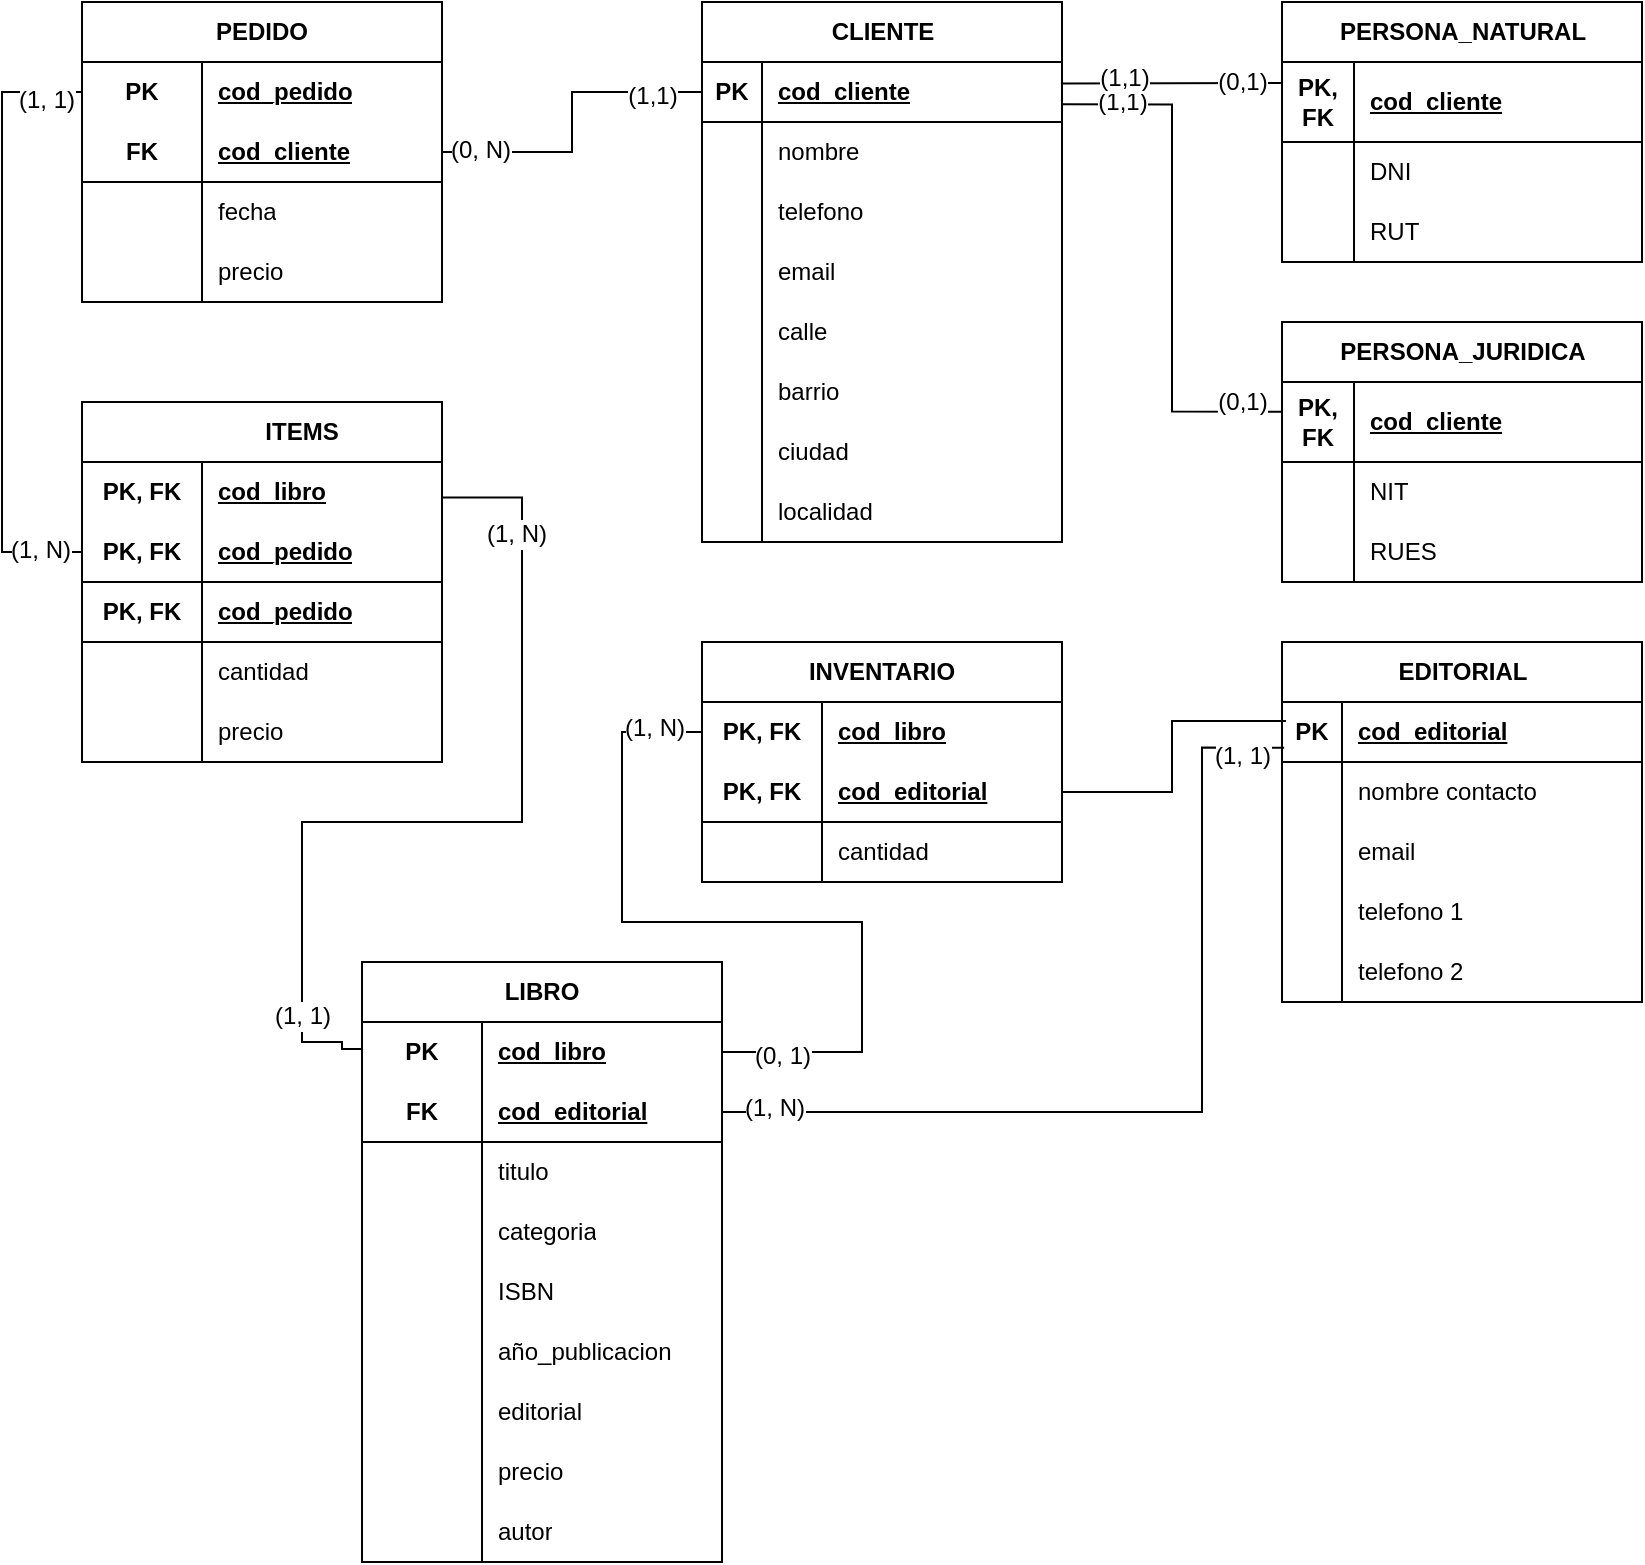 <mxfile version="27.0.4">
  <diagram id="C5RBs43oDa-KdzZeNtuy" name="Page-1">
    <mxGraphModel dx="2452" dy="942" grid="1" gridSize="10" guides="1" tooltips="1" connect="1" arrows="1" fold="1" page="1" pageScale="1" pageWidth="827" pageHeight="1169" math="0" shadow="0">
      <root>
        <mxCell id="WIyWlLk6GJQsqaUBKTNV-0" />
        <mxCell id="WIyWlLk6GJQsqaUBKTNV-1" parent="WIyWlLk6GJQsqaUBKTNV-0" />
        <mxCell id="VrxLuXkmCkab-7yeYowL-5" value="CLIENTE" style="shape=table;startSize=30;container=1;collapsible=1;childLayout=tableLayout;fixedRows=1;rowLines=0;fontStyle=1;align=center;resizeLast=1;html=1;" parent="WIyWlLk6GJQsqaUBKTNV-1" vertex="1">
          <mxGeometry x="170" y="80" width="180" height="270" as="geometry" />
        </mxCell>
        <mxCell id="VrxLuXkmCkab-7yeYowL-6" value="" style="shape=tableRow;horizontal=0;startSize=0;swimlaneHead=0;swimlaneBody=0;fillColor=none;collapsible=0;dropTarget=0;points=[[0,0.5],[1,0.5]];portConstraint=eastwest;top=0;left=0;right=0;bottom=1;" parent="VrxLuXkmCkab-7yeYowL-5" vertex="1">
          <mxGeometry y="30" width="180" height="30" as="geometry" />
        </mxCell>
        <mxCell id="VrxLuXkmCkab-7yeYowL-7" value="PK" style="shape=partialRectangle;connectable=0;fillColor=none;top=0;left=0;bottom=0;right=0;fontStyle=1;overflow=hidden;whiteSpace=wrap;html=1;" parent="VrxLuXkmCkab-7yeYowL-6" vertex="1">
          <mxGeometry width="30" height="30" as="geometry">
            <mxRectangle width="30" height="30" as="alternateBounds" />
          </mxGeometry>
        </mxCell>
        <mxCell id="VrxLuXkmCkab-7yeYowL-8" value="cod_cliente" style="shape=partialRectangle;connectable=0;fillColor=none;top=0;left=0;bottom=0;right=0;align=left;spacingLeft=6;fontStyle=5;overflow=hidden;whiteSpace=wrap;html=1;" parent="VrxLuXkmCkab-7yeYowL-6" vertex="1">
          <mxGeometry x="30" width="150" height="30" as="geometry">
            <mxRectangle width="150" height="30" as="alternateBounds" />
          </mxGeometry>
        </mxCell>
        <mxCell id="VrxLuXkmCkab-7yeYowL-9" value="" style="shape=tableRow;horizontal=0;startSize=0;swimlaneHead=0;swimlaneBody=0;fillColor=none;collapsible=0;dropTarget=0;points=[[0,0.5],[1,0.5]];portConstraint=eastwest;top=0;left=0;right=0;bottom=0;" parent="VrxLuXkmCkab-7yeYowL-5" vertex="1">
          <mxGeometry y="60" width="180" height="30" as="geometry" />
        </mxCell>
        <mxCell id="VrxLuXkmCkab-7yeYowL-10" value="" style="shape=partialRectangle;connectable=0;fillColor=none;top=0;left=0;bottom=0;right=0;editable=1;overflow=hidden;whiteSpace=wrap;html=1;" parent="VrxLuXkmCkab-7yeYowL-9" vertex="1">
          <mxGeometry width="30" height="30" as="geometry">
            <mxRectangle width="30" height="30" as="alternateBounds" />
          </mxGeometry>
        </mxCell>
        <mxCell id="VrxLuXkmCkab-7yeYowL-11" value="&lt;span style=&quot;text-wrap-mode: nowrap;&quot;&gt;nombre&lt;/span&gt;" style="shape=partialRectangle;connectable=0;fillColor=none;top=0;left=0;bottom=0;right=0;align=left;spacingLeft=6;overflow=hidden;whiteSpace=wrap;html=1;" parent="VrxLuXkmCkab-7yeYowL-9" vertex="1">
          <mxGeometry x="30" width="150" height="30" as="geometry">
            <mxRectangle width="150" height="30" as="alternateBounds" />
          </mxGeometry>
        </mxCell>
        <mxCell id="VrxLuXkmCkab-7yeYowL-12" value="" style="shape=tableRow;horizontal=0;startSize=0;swimlaneHead=0;swimlaneBody=0;fillColor=none;collapsible=0;dropTarget=0;points=[[0,0.5],[1,0.5]];portConstraint=eastwest;top=0;left=0;right=0;bottom=0;" parent="VrxLuXkmCkab-7yeYowL-5" vertex="1">
          <mxGeometry y="90" width="180" height="30" as="geometry" />
        </mxCell>
        <mxCell id="VrxLuXkmCkab-7yeYowL-13" value="" style="shape=partialRectangle;connectable=0;fillColor=none;top=0;left=0;bottom=0;right=0;editable=1;overflow=hidden;whiteSpace=wrap;html=1;" parent="VrxLuXkmCkab-7yeYowL-12" vertex="1">
          <mxGeometry width="30" height="30" as="geometry">
            <mxRectangle width="30" height="30" as="alternateBounds" />
          </mxGeometry>
        </mxCell>
        <mxCell id="VrxLuXkmCkab-7yeYowL-14" value="&lt;span style=&quot;text-wrap-mode: nowrap;&quot;&gt;telefono&lt;/span&gt;" style="shape=partialRectangle;connectable=0;fillColor=none;top=0;left=0;bottom=0;right=0;align=left;spacingLeft=6;overflow=hidden;whiteSpace=wrap;html=1;" parent="VrxLuXkmCkab-7yeYowL-12" vertex="1">
          <mxGeometry x="30" width="150" height="30" as="geometry">
            <mxRectangle width="150" height="30" as="alternateBounds" />
          </mxGeometry>
        </mxCell>
        <mxCell id="VrxLuXkmCkab-7yeYowL-37" style="shape=tableRow;horizontal=0;startSize=0;swimlaneHead=0;swimlaneBody=0;fillColor=none;collapsible=0;dropTarget=0;points=[[0,0.5],[1,0.5]];portConstraint=eastwest;top=0;left=0;right=0;bottom=0;" parent="VrxLuXkmCkab-7yeYowL-5" vertex="1">
          <mxGeometry y="120" width="180" height="30" as="geometry" />
        </mxCell>
        <mxCell id="VrxLuXkmCkab-7yeYowL-38" style="shape=partialRectangle;connectable=0;fillColor=none;top=0;left=0;bottom=0;right=0;editable=1;overflow=hidden;whiteSpace=wrap;html=1;" parent="VrxLuXkmCkab-7yeYowL-37" vertex="1">
          <mxGeometry width="30" height="30" as="geometry">
            <mxRectangle width="30" height="30" as="alternateBounds" />
          </mxGeometry>
        </mxCell>
        <mxCell id="VrxLuXkmCkab-7yeYowL-39" value="&lt;span style=&quot;text-wrap-mode: nowrap;&quot;&gt;email&lt;/span&gt;" style="shape=partialRectangle;connectable=0;fillColor=none;top=0;left=0;bottom=0;right=0;align=left;spacingLeft=6;overflow=hidden;whiteSpace=wrap;html=1;" parent="VrxLuXkmCkab-7yeYowL-37" vertex="1">
          <mxGeometry x="30" width="150" height="30" as="geometry">
            <mxRectangle width="150" height="30" as="alternateBounds" />
          </mxGeometry>
        </mxCell>
        <mxCell id="VrxLuXkmCkab-7yeYowL-34" style="shape=tableRow;horizontal=0;startSize=0;swimlaneHead=0;swimlaneBody=0;fillColor=none;collapsible=0;dropTarget=0;points=[[0,0.5],[1,0.5]];portConstraint=eastwest;top=0;left=0;right=0;bottom=0;" parent="VrxLuXkmCkab-7yeYowL-5" vertex="1">
          <mxGeometry y="150" width="180" height="30" as="geometry" />
        </mxCell>
        <mxCell id="VrxLuXkmCkab-7yeYowL-35" style="shape=partialRectangle;connectable=0;fillColor=none;top=0;left=0;bottom=0;right=0;editable=1;overflow=hidden;whiteSpace=wrap;html=1;" parent="VrxLuXkmCkab-7yeYowL-34" vertex="1">
          <mxGeometry width="30" height="30" as="geometry">
            <mxRectangle width="30" height="30" as="alternateBounds" />
          </mxGeometry>
        </mxCell>
        <mxCell id="VrxLuXkmCkab-7yeYowL-36" value="&lt;span style=&quot;text-wrap-mode: nowrap;&quot;&gt;calle&lt;/span&gt;" style="shape=partialRectangle;connectable=0;fillColor=none;top=0;left=0;bottom=0;right=0;align=left;spacingLeft=6;overflow=hidden;whiteSpace=wrap;html=1;" parent="VrxLuXkmCkab-7yeYowL-34" vertex="1">
          <mxGeometry x="30" width="150" height="30" as="geometry">
            <mxRectangle width="150" height="30" as="alternateBounds" />
          </mxGeometry>
        </mxCell>
        <mxCell id="VrxLuXkmCkab-7yeYowL-31" style="shape=tableRow;horizontal=0;startSize=0;swimlaneHead=0;swimlaneBody=0;fillColor=none;collapsible=0;dropTarget=0;points=[[0,0.5],[1,0.5]];portConstraint=eastwest;top=0;left=0;right=0;bottom=0;" parent="VrxLuXkmCkab-7yeYowL-5" vertex="1">
          <mxGeometry y="180" width="180" height="30" as="geometry" />
        </mxCell>
        <mxCell id="VrxLuXkmCkab-7yeYowL-32" style="shape=partialRectangle;connectable=0;fillColor=none;top=0;left=0;bottom=0;right=0;editable=1;overflow=hidden;whiteSpace=wrap;html=1;" parent="VrxLuXkmCkab-7yeYowL-31" vertex="1">
          <mxGeometry width="30" height="30" as="geometry">
            <mxRectangle width="30" height="30" as="alternateBounds" />
          </mxGeometry>
        </mxCell>
        <mxCell id="VrxLuXkmCkab-7yeYowL-33" value="&lt;span style=&quot;text-wrap-mode: nowrap;&quot;&gt;barrio&lt;/span&gt;" style="shape=partialRectangle;connectable=0;fillColor=none;top=0;left=0;bottom=0;right=0;align=left;spacingLeft=6;overflow=hidden;whiteSpace=wrap;html=1;" parent="VrxLuXkmCkab-7yeYowL-31" vertex="1">
          <mxGeometry x="30" width="150" height="30" as="geometry">
            <mxRectangle width="150" height="30" as="alternateBounds" />
          </mxGeometry>
        </mxCell>
        <mxCell id="VrxLuXkmCkab-7yeYowL-28" style="shape=tableRow;horizontal=0;startSize=0;swimlaneHead=0;swimlaneBody=0;fillColor=none;collapsible=0;dropTarget=0;points=[[0,0.5],[1,0.5]];portConstraint=eastwest;top=0;left=0;right=0;bottom=0;" parent="VrxLuXkmCkab-7yeYowL-5" vertex="1">
          <mxGeometry y="210" width="180" height="30" as="geometry" />
        </mxCell>
        <mxCell id="VrxLuXkmCkab-7yeYowL-29" style="shape=partialRectangle;connectable=0;fillColor=none;top=0;left=0;bottom=0;right=0;editable=1;overflow=hidden;whiteSpace=wrap;html=1;" parent="VrxLuXkmCkab-7yeYowL-28" vertex="1">
          <mxGeometry width="30" height="30" as="geometry">
            <mxRectangle width="30" height="30" as="alternateBounds" />
          </mxGeometry>
        </mxCell>
        <mxCell id="VrxLuXkmCkab-7yeYowL-30" value="&lt;span style=&quot;text-wrap-mode: nowrap;&quot;&gt;ciudad&lt;/span&gt;" style="shape=partialRectangle;connectable=0;fillColor=none;top=0;left=0;bottom=0;right=0;align=left;spacingLeft=6;overflow=hidden;whiteSpace=wrap;html=1;" parent="VrxLuXkmCkab-7yeYowL-28" vertex="1">
          <mxGeometry x="30" width="150" height="30" as="geometry">
            <mxRectangle width="150" height="30" as="alternateBounds" />
          </mxGeometry>
        </mxCell>
        <mxCell id="VrxLuXkmCkab-7yeYowL-25" style="shape=tableRow;horizontal=0;startSize=0;swimlaneHead=0;swimlaneBody=0;fillColor=none;collapsible=0;dropTarget=0;points=[[0,0.5],[1,0.5]];portConstraint=eastwest;top=0;left=0;right=0;bottom=0;" parent="VrxLuXkmCkab-7yeYowL-5" vertex="1">
          <mxGeometry y="240" width="180" height="30" as="geometry" />
        </mxCell>
        <mxCell id="VrxLuXkmCkab-7yeYowL-26" style="shape=partialRectangle;connectable=0;fillColor=none;top=0;left=0;bottom=0;right=0;editable=1;overflow=hidden;whiteSpace=wrap;html=1;" parent="VrxLuXkmCkab-7yeYowL-25" vertex="1">
          <mxGeometry width="30" height="30" as="geometry">
            <mxRectangle width="30" height="30" as="alternateBounds" />
          </mxGeometry>
        </mxCell>
        <mxCell id="VrxLuXkmCkab-7yeYowL-27" value="&lt;span style=&quot;text-wrap-mode: nowrap;&quot;&gt;localidad&lt;/span&gt;" style="shape=partialRectangle;connectable=0;fillColor=none;top=0;left=0;bottom=0;right=0;align=left;spacingLeft=6;overflow=hidden;whiteSpace=wrap;html=1;" parent="VrxLuXkmCkab-7yeYowL-25" vertex="1">
          <mxGeometry x="30" width="150" height="30" as="geometry">
            <mxRectangle width="150" height="30" as="alternateBounds" />
          </mxGeometry>
        </mxCell>
        <mxCell id="VrxLuXkmCkab-7yeYowL-40" value="EDITORIAL" style="shape=table;startSize=30;container=1;collapsible=1;childLayout=tableLayout;fixedRows=1;rowLines=0;fontStyle=1;align=center;resizeLast=1;html=1;" parent="WIyWlLk6GJQsqaUBKTNV-1" vertex="1">
          <mxGeometry x="460" y="400" width="180" height="180" as="geometry" />
        </mxCell>
        <mxCell id="VrxLuXkmCkab-7yeYowL-41" value="" style="shape=tableRow;horizontal=0;startSize=0;swimlaneHead=0;swimlaneBody=0;fillColor=none;collapsible=0;dropTarget=0;points=[[0,0.5],[1,0.5]];portConstraint=eastwest;top=0;left=0;right=0;bottom=1;" parent="VrxLuXkmCkab-7yeYowL-40" vertex="1">
          <mxGeometry y="30" width="180" height="30" as="geometry" />
        </mxCell>
        <mxCell id="VrxLuXkmCkab-7yeYowL-42" value="PK" style="shape=partialRectangle;connectable=0;fillColor=none;top=0;left=0;bottom=0;right=0;fontStyle=1;overflow=hidden;whiteSpace=wrap;html=1;" parent="VrxLuXkmCkab-7yeYowL-41" vertex="1">
          <mxGeometry width="30" height="30" as="geometry">
            <mxRectangle width="30" height="30" as="alternateBounds" />
          </mxGeometry>
        </mxCell>
        <mxCell id="VrxLuXkmCkab-7yeYowL-43" value="cod_editorial" style="shape=partialRectangle;connectable=0;fillColor=none;top=0;left=0;bottom=0;right=0;align=left;spacingLeft=6;fontStyle=5;overflow=hidden;whiteSpace=wrap;html=1;" parent="VrxLuXkmCkab-7yeYowL-41" vertex="1">
          <mxGeometry x="30" width="150" height="30" as="geometry">
            <mxRectangle width="150" height="30" as="alternateBounds" />
          </mxGeometry>
        </mxCell>
        <mxCell id="VrxLuXkmCkab-7yeYowL-44" value="" style="shape=tableRow;horizontal=0;startSize=0;swimlaneHead=0;swimlaneBody=0;fillColor=none;collapsible=0;dropTarget=0;points=[[0,0.5],[1,0.5]];portConstraint=eastwest;top=0;left=0;right=0;bottom=0;" parent="VrxLuXkmCkab-7yeYowL-40" vertex="1">
          <mxGeometry y="60" width="180" height="30" as="geometry" />
        </mxCell>
        <mxCell id="VrxLuXkmCkab-7yeYowL-45" value="" style="shape=partialRectangle;connectable=0;fillColor=none;top=0;left=0;bottom=0;right=0;editable=1;overflow=hidden;whiteSpace=wrap;html=1;" parent="VrxLuXkmCkab-7yeYowL-44" vertex="1">
          <mxGeometry width="30" height="30" as="geometry">
            <mxRectangle width="30" height="30" as="alternateBounds" />
          </mxGeometry>
        </mxCell>
        <mxCell id="VrxLuXkmCkab-7yeYowL-46" value="nombre contacto" style="shape=partialRectangle;connectable=0;fillColor=none;top=0;left=0;bottom=0;right=0;align=left;spacingLeft=6;overflow=hidden;whiteSpace=wrap;html=1;" parent="VrxLuXkmCkab-7yeYowL-44" vertex="1">
          <mxGeometry x="30" width="150" height="30" as="geometry">
            <mxRectangle width="150" height="30" as="alternateBounds" />
          </mxGeometry>
        </mxCell>
        <mxCell id="VrxLuXkmCkab-7yeYowL-47" value="" style="shape=tableRow;horizontal=0;startSize=0;swimlaneHead=0;swimlaneBody=0;fillColor=none;collapsible=0;dropTarget=0;points=[[0,0.5],[1,0.5]];portConstraint=eastwest;top=0;left=0;right=0;bottom=0;" parent="VrxLuXkmCkab-7yeYowL-40" vertex="1">
          <mxGeometry y="90" width="180" height="30" as="geometry" />
        </mxCell>
        <mxCell id="VrxLuXkmCkab-7yeYowL-48" value="" style="shape=partialRectangle;connectable=0;fillColor=none;top=0;left=0;bottom=0;right=0;editable=1;overflow=hidden;whiteSpace=wrap;html=1;" parent="VrxLuXkmCkab-7yeYowL-47" vertex="1">
          <mxGeometry width="30" height="30" as="geometry">
            <mxRectangle width="30" height="30" as="alternateBounds" />
          </mxGeometry>
        </mxCell>
        <mxCell id="VrxLuXkmCkab-7yeYowL-49" value="email" style="shape=partialRectangle;connectable=0;fillColor=none;top=0;left=0;bottom=0;right=0;align=left;spacingLeft=6;overflow=hidden;whiteSpace=wrap;html=1;" parent="VrxLuXkmCkab-7yeYowL-47" vertex="1">
          <mxGeometry x="30" width="150" height="30" as="geometry">
            <mxRectangle width="150" height="30" as="alternateBounds" />
          </mxGeometry>
        </mxCell>
        <mxCell id="VrxLuXkmCkab-7yeYowL-50" value="" style="shape=tableRow;horizontal=0;startSize=0;swimlaneHead=0;swimlaneBody=0;fillColor=none;collapsible=0;dropTarget=0;points=[[0,0.5],[1,0.5]];portConstraint=eastwest;top=0;left=0;right=0;bottom=0;" parent="VrxLuXkmCkab-7yeYowL-40" vertex="1">
          <mxGeometry y="120" width="180" height="30" as="geometry" />
        </mxCell>
        <mxCell id="VrxLuXkmCkab-7yeYowL-51" value="" style="shape=partialRectangle;connectable=0;fillColor=none;top=0;left=0;bottom=0;right=0;editable=1;overflow=hidden;whiteSpace=wrap;html=1;" parent="VrxLuXkmCkab-7yeYowL-50" vertex="1">
          <mxGeometry width="30" height="30" as="geometry">
            <mxRectangle width="30" height="30" as="alternateBounds" />
          </mxGeometry>
        </mxCell>
        <mxCell id="VrxLuXkmCkab-7yeYowL-52" value="telefono 1" style="shape=partialRectangle;connectable=0;fillColor=none;top=0;left=0;bottom=0;right=0;align=left;spacingLeft=6;overflow=hidden;whiteSpace=wrap;html=1;" parent="VrxLuXkmCkab-7yeYowL-50" vertex="1">
          <mxGeometry x="30" width="150" height="30" as="geometry">
            <mxRectangle width="150" height="30" as="alternateBounds" />
          </mxGeometry>
        </mxCell>
        <mxCell id="VrxLuXkmCkab-7yeYowL-53" style="shape=tableRow;horizontal=0;startSize=0;swimlaneHead=0;swimlaneBody=0;fillColor=none;collapsible=0;dropTarget=0;points=[[0,0.5],[1,0.5]];portConstraint=eastwest;top=0;left=0;right=0;bottom=0;" parent="VrxLuXkmCkab-7yeYowL-40" vertex="1">
          <mxGeometry y="150" width="180" height="30" as="geometry" />
        </mxCell>
        <mxCell id="VrxLuXkmCkab-7yeYowL-54" style="shape=partialRectangle;connectable=0;fillColor=none;top=0;left=0;bottom=0;right=0;editable=1;overflow=hidden;whiteSpace=wrap;html=1;" parent="VrxLuXkmCkab-7yeYowL-53" vertex="1">
          <mxGeometry width="30" height="30" as="geometry">
            <mxRectangle width="30" height="30" as="alternateBounds" />
          </mxGeometry>
        </mxCell>
        <mxCell id="VrxLuXkmCkab-7yeYowL-55" value="telefono 2" style="shape=partialRectangle;connectable=0;fillColor=none;top=0;left=0;bottom=0;right=0;align=left;spacingLeft=6;overflow=hidden;whiteSpace=wrap;html=1;" parent="VrxLuXkmCkab-7yeYowL-53" vertex="1">
          <mxGeometry x="30" width="150" height="30" as="geometry">
            <mxRectangle width="150" height="30" as="alternateBounds" />
          </mxGeometry>
        </mxCell>
        <mxCell id="OsqRRWpDfXvN3L_hh_vy-13" value="PEDIDO" style="shape=table;startSize=30;container=1;collapsible=1;childLayout=tableLayout;fixedRows=1;rowLines=0;fontStyle=1;align=center;resizeLast=1;html=1;whiteSpace=wrap;" vertex="1" parent="WIyWlLk6GJQsqaUBKTNV-1">
          <mxGeometry x="-140" y="80" width="180" height="150" as="geometry" />
        </mxCell>
        <mxCell id="OsqRRWpDfXvN3L_hh_vy-14" value="" style="shape=tableRow;horizontal=0;startSize=0;swimlaneHead=0;swimlaneBody=0;fillColor=none;collapsible=0;dropTarget=0;points=[[0,0.5],[1,0.5]];portConstraint=eastwest;top=0;left=0;right=0;bottom=0;html=1;" vertex="1" parent="OsqRRWpDfXvN3L_hh_vy-13">
          <mxGeometry y="30" width="180" height="30" as="geometry" />
        </mxCell>
        <mxCell id="OsqRRWpDfXvN3L_hh_vy-15" value="PK" style="shape=partialRectangle;connectable=0;fillColor=none;top=0;left=0;bottom=0;right=0;fontStyle=1;overflow=hidden;html=1;whiteSpace=wrap;" vertex="1" parent="OsqRRWpDfXvN3L_hh_vy-14">
          <mxGeometry width="60" height="30" as="geometry">
            <mxRectangle width="60" height="30" as="alternateBounds" />
          </mxGeometry>
        </mxCell>
        <mxCell id="OsqRRWpDfXvN3L_hh_vy-16" value="cod_pedido" style="shape=partialRectangle;connectable=0;fillColor=none;top=0;left=0;bottom=0;right=0;align=left;spacingLeft=6;fontStyle=5;overflow=hidden;html=1;whiteSpace=wrap;" vertex="1" parent="OsqRRWpDfXvN3L_hh_vy-14">
          <mxGeometry x="60" width="120" height="30" as="geometry">
            <mxRectangle width="120" height="30" as="alternateBounds" />
          </mxGeometry>
        </mxCell>
        <mxCell id="OsqRRWpDfXvN3L_hh_vy-17" value="" style="shape=tableRow;horizontal=0;startSize=0;swimlaneHead=0;swimlaneBody=0;fillColor=none;collapsible=0;dropTarget=0;points=[[0,0.5],[1,0.5]];portConstraint=eastwest;top=0;left=0;right=0;bottom=1;html=1;" vertex="1" parent="OsqRRWpDfXvN3L_hh_vy-13">
          <mxGeometry y="60" width="180" height="30" as="geometry" />
        </mxCell>
        <mxCell id="OsqRRWpDfXvN3L_hh_vy-18" value="FK" style="shape=partialRectangle;connectable=0;fillColor=none;top=0;left=0;bottom=0;right=0;fontStyle=1;overflow=hidden;html=1;whiteSpace=wrap;" vertex="1" parent="OsqRRWpDfXvN3L_hh_vy-17">
          <mxGeometry width="60" height="30" as="geometry">
            <mxRectangle width="60" height="30" as="alternateBounds" />
          </mxGeometry>
        </mxCell>
        <mxCell id="OsqRRWpDfXvN3L_hh_vy-19" value="cod_cliente" style="shape=partialRectangle;connectable=0;fillColor=none;top=0;left=0;bottom=0;right=0;align=left;spacingLeft=6;fontStyle=5;overflow=hidden;html=1;whiteSpace=wrap;" vertex="1" parent="OsqRRWpDfXvN3L_hh_vy-17">
          <mxGeometry x="60" width="120" height="30" as="geometry">
            <mxRectangle width="120" height="30" as="alternateBounds" />
          </mxGeometry>
        </mxCell>
        <mxCell id="OsqRRWpDfXvN3L_hh_vy-20" value="" style="shape=tableRow;horizontal=0;startSize=0;swimlaneHead=0;swimlaneBody=0;fillColor=none;collapsible=0;dropTarget=0;points=[[0,0.5],[1,0.5]];portConstraint=eastwest;top=0;left=0;right=0;bottom=0;html=1;" vertex="1" parent="OsqRRWpDfXvN3L_hh_vy-13">
          <mxGeometry y="90" width="180" height="30" as="geometry" />
        </mxCell>
        <mxCell id="OsqRRWpDfXvN3L_hh_vy-21" value="" style="shape=partialRectangle;connectable=0;fillColor=none;top=0;left=0;bottom=0;right=0;editable=1;overflow=hidden;html=1;whiteSpace=wrap;" vertex="1" parent="OsqRRWpDfXvN3L_hh_vy-20">
          <mxGeometry width="60" height="30" as="geometry">
            <mxRectangle width="60" height="30" as="alternateBounds" />
          </mxGeometry>
        </mxCell>
        <mxCell id="OsqRRWpDfXvN3L_hh_vy-22" value="fecha" style="shape=partialRectangle;connectable=0;fillColor=none;top=0;left=0;bottom=0;right=0;align=left;spacingLeft=6;overflow=hidden;html=1;whiteSpace=wrap;" vertex="1" parent="OsqRRWpDfXvN3L_hh_vy-20">
          <mxGeometry x="60" width="120" height="30" as="geometry">
            <mxRectangle width="120" height="30" as="alternateBounds" />
          </mxGeometry>
        </mxCell>
        <mxCell id="OsqRRWpDfXvN3L_hh_vy-23" value="" style="shape=tableRow;horizontal=0;startSize=0;swimlaneHead=0;swimlaneBody=0;fillColor=none;collapsible=0;dropTarget=0;points=[[0,0.5],[1,0.5]];portConstraint=eastwest;top=0;left=0;right=0;bottom=0;html=1;" vertex="1" parent="OsqRRWpDfXvN3L_hh_vy-13">
          <mxGeometry y="120" width="180" height="30" as="geometry" />
        </mxCell>
        <mxCell id="OsqRRWpDfXvN3L_hh_vy-24" value="" style="shape=partialRectangle;connectable=0;fillColor=none;top=0;left=0;bottom=0;right=0;editable=1;overflow=hidden;html=1;whiteSpace=wrap;" vertex="1" parent="OsqRRWpDfXvN3L_hh_vy-23">
          <mxGeometry width="60" height="30" as="geometry">
            <mxRectangle width="60" height="30" as="alternateBounds" />
          </mxGeometry>
        </mxCell>
        <mxCell id="OsqRRWpDfXvN3L_hh_vy-25" value="precio" style="shape=partialRectangle;connectable=0;fillColor=none;top=0;left=0;bottom=0;right=0;align=left;spacingLeft=6;overflow=hidden;html=1;whiteSpace=wrap;" vertex="1" parent="OsqRRWpDfXvN3L_hh_vy-23">
          <mxGeometry x="60" width="120" height="30" as="geometry">
            <mxRectangle width="120" height="30" as="alternateBounds" />
          </mxGeometry>
        </mxCell>
        <mxCell id="OsqRRWpDfXvN3L_hh_vy-26" value="LIBRO" style="shape=table;startSize=30;container=1;collapsible=1;childLayout=tableLayout;fixedRows=1;rowLines=0;fontStyle=1;align=center;resizeLast=1;html=1;whiteSpace=wrap;" vertex="1" parent="WIyWlLk6GJQsqaUBKTNV-1">
          <mxGeometry y="560" width="180" height="300" as="geometry" />
        </mxCell>
        <mxCell id="OsqRRWpDfXvN3L_hh_vy-27" value="" style="shape=tableRow;horizontal=0;startSize=0;swimlaneHead=0;swimlaneBody=0;fillColor=none;collapsible=0;dropTarget=0;points=[[0,0.5],[1,0.5]];portConstraint=eastwest;top=0;left=0;right=0;bottom=0;html=1;" vertex="1" parent="OsqRRWpDfXvN3L_hh_vy-26">
          <mxGeometry y="30" width="180" height="30" as="geometry" />
        </mxCell>
        <mxCell id="OsqRRWpDfXvN3L_hh_vy-28" value="PK" style="shape=partialRectangle;connectable=0;fillColor=none;top=0;left=0;bottom=0;right=0;fontStyle=1;overflow=hidden;html=1;whiteSpace=wrap;" vertex="1" parent="OsqRRWpDfXvN3L_hh_vy-27">
          <mxGeometry width="60" height="30" as="geometry">
            <mxRectangle width="60" height="30" as="alternateBounds" />
          </mxGeometry>
        </mxCell>
        <mxCell id="OsqRRWpDfXvN3L_hh_vy-29" value="cod_libro" style="shape=partialRectangle;connectable=0;fillColor=none;top=0;left=0;bottom=0;right=0;align=left;spacingLeft=6;fontStyle=5;overflow=hidden;html=1;whiteSpace=wrap;" vertex="1" parent="OsqRRWpDfXvN3L_hh_vy-27">
          <mxGeometry x="60" width="120" height="30" as="geometry">
            <mxRectangle width="120" height="30" as="alternateBounds" />
          </mxGeometry>
        </mxCell>
        <mxCell id="OsqRRWpDfXvN3L_hh_vy-30" value="" style="shape=tableRow;horizontal=0;startSize=0;swimlaneHead=0;swimlaneBody=0;fillColor=none;collapsible=0;dropTarget=0;points=[[0,0.5],[1,0.5]];portConstraint=eastwest;top=0;left=0;right=0;bottom=1;html=1;" vertex="1" parent="OsqRRWpDfXvN3L_hh_vy-26">
          <mxGeometry y="60" width="180" height="30" as="geometry" />
        </mxCell>
        <mxCell id="OsqRRWpDfXvN3L_hh_vy-31" value="FK" style="shape=partialRectangle;connectable=0;fillColor=none;top=0;left=0;bottom=0;right=0;fontStyle=1;overflow=hidden;html=1;whiteSpace=wrap;" vertex="1" parent="OsqRRWpDfXvN3L_hh_vy-30">
          <mxGeometry width="60" height="30" as="geometry">
            <mxRectangle width="60" height="30" as="alternateBounds" />
          </mxGeometry>
        </mxCell>
        <mxCell id="OsqRRWpDfXvN3L_hh_vy-32" value="cod_editorial" style="shape=partialRectangle;connectable=0;fillColor=none;top=0;left=0;bottom=0;right=0;align=left;spacingLeft=6;fontStyle=5;overflow=hidden;html=1;whiteSpace=wrap;" vertex="1" parent="OsqRRWpDfXvN3L_hh_vy-30">
          <mxGeometry x="60" width="120" height="30" as="geometry">
            <mxRectangle width="120" height="30" as="alternateBounds" />
          </mxGeometry>
        </mxCell>
        <mxCell id="OsqRRWpDfXvN3L_hh_vy-33" value="" style="shape=tableRow;horizontal=0;startSize=0;swimlaneHead=0;swimlaneBody=0;fillColor=none;collapsible=0;dropTarget=0;points=[[0,0.5],[1,0.5]];portConstraint=eastwest;top=0;left=0;right=0;bottom=0;html=1;" vertex="1" parent="OsqRRWpDfXvN3L_hh_vy-26">
          <mxGeometry y="90" width="180" height="30" as="geometry" />
        </mxCell>
        <mxCell id="OsqRRWpDfXvN3L_hh_vy-34" value="" style="shape=partialRectangle;connectable=0;fillColor=none;top=0;left=0;bottom=0;right=0;editable=1;overflow=hidden;html=1;whiteSpace=wrap;" vertex="1" parent="OsqRRWpDfXvN3L_hh_vy-33">
          <mxGeometry width="60" height="30" as="geometry">
            <mxRectangle width="60" height="30" as="alternateBounds" />
          </mxGeometry>
        </mxCell>
        <mxCell id="OsqRRWpDfXvN3L_hh_vy-35" value="titulo" style="shape=partialRectangle;connectable=0;fillColor=none;top=0;left=0;bottom=0;right=0;align=left;spacingLeft=6;overflow=hidden;html=1;whiteSpace=wrap;" vertex="1" parent="OsqRRWpDfXvN3L_hh_vy-33">
          <mxGeometry x="60" width="120" height="30" as="geometry">
            <mxRectangle width="120" height="30" as="alternateBounds" />
          </mxGeometry>
        </mxCell>
        <mxCell id="OsqRRWpDfXvN3L_hh_vy-36" value="" style="shape=tableRow;horizontal=0;startSize=0;swimlaneHead=0;swimlaneBody=0;fillColor=none;collapsible=0;dropTarget=0;points=[[0,0.5],[1,0.5]];portConstraint=eastwest;top=0;left=0;right=0;bottom=0;html=1;" vertex="1" parent="OsqRRWpDfXvN3L_hh_vy-26">
          <mxGeometry y="120" width="180" height="30" as="geometry" />
        </mxCell>
        <mxCell id="OsqRRWpDfXvN3L_hh_vy-37" value="" style="shape=partialRectangle;connectable=0;fillColor=none;top=0;left=0;bottom=0;right=0;editable=1;overflow=hidden;html=1;whiteSpace=wrap;" vertex="1" parent="OsqRRWpDfXvN3L_hh_vy-36">
          <mxGeometry width="60" height="30" as="geometry">
            <mxRectangle width="60" height="30" as="alternateBounds" />
          </mxGeometry>
        </mxCell>
        <mxCell id="OsqRRWpDfXvN3L_hh_vy-38" value="categoria" style="shape=partialRectangle;connectable=0;fillColor=none;top=0;left=0;bottom=0;right=0;align=left;spacingLeft=6;overflow=hidden;html=1;whiteSpace=wrap;" vertex="1" parent="OsqRRWpDfXvN3L_hh_vy-36">
          <mxGeometry x="60" width="120" height="30" as="geometry">
            <mxRectangle width="120" height="30" as="alternateBounds" />
          </mxGeometry>
        </mxCell>
        <mxCell id="OsqRRWpDfXvN3L_hh_vy-39" style="shape=tableRow;horizontal=0;startSize=0;swimlaneHead=0;swimlaneBody=0;fillColor=none;collapsible=0;dropTarget=0;points=[[0,0.5],[1,0.5]];portConstraint=eastwest;top=0;left=0;right=0;bottom=0;html=1;" vertex="1" parent="OsqRRWpDfXvN3L_hh_vy-26">
          <mxGeometry y="150" width="180" height="30" as="geometry" />
        </mxCell>
        <mxCell id="OsqRRWpDfXvN3L_hh_vy-40" style="shape=partialRectangle;connectable=0;fillColor=none;top=0;left=0;bottom=0;right=0;editable=1;overflow=hidden;html=1;whiteSpace=wrap;" vertex="1" parent="OsqRRWpDfXvN3L_hh_vy-39">
          <mxGeometry width="60" height="30" as="geometry">
            <mxRectangle width="60" height="30" as="alternateBounds" />
          </mxGeometry>
        </mxCell>
        <mxCell id="OsqRRWpDfXvN3L_hh_vy-41" value="ISBN" style="shape=partialRectangle;connectable=0;fillColor=none;top=0;left=0;bottom=0;right=0;align=left;spacingLeft=6;overflow=hidden;html=1;whiteSpace=wrap;" vertex="1" parent="OsqRRWpDfXvN3L_hh_vy-39">
          <mxGeometry x="60" width="120" height="30" as="geometry">
            <mxRectangle width="120" height="30" as="alternateBounds" />
          </mxGeometry>
        </mxCell>
        <mxCell id="OsqRRWpDfXvN3L_hh_vy-42" style="shape=tableRow;horizontal=0;startSize=0;swimlaneHead=0;swimlaneBody=0;fillColor=none;collapsible=0;dropTarget=0;points=[[0,0.5],[1,0.5]];portConstraint=eastwest;top=0;left=0;right=0;bottom=0;html=1;" vertex="1" parent="OsqRRWpDfXvN3L_hh_vy-26">
          <mxGeometry y="180" width="180" height="30" as="geometry" />
        </mxCell>
        <mxCell id="OsqRRWpDfXvN3L_hh_vy-43" style="shape=partialRectangle;connectable=0;fillColor=none;top=0;left=0;bottom=0;right=0;editable=1;overflow=hidden;html=1;whiteSpace=wrap;" vertex="1" parent="OsqRRWpDfXvN3L_hh_vy-42">
          <mxGeometry width="60" height="30" as="geometry">
            <mxRectangle width="60" height="30" as="alternateBounds" />
          </mxGeometry>
        </mxCell>
        <mxCell id="OsqRRWpDfXvN3L_hh_vy-44" value="año_publicacion" style="shape=partialRectangle;connectable=0;fillColor=none;top=0;left=0;bottom=0;right=0;align=left;spacingLeft=6;overflow=hidden;html=1;whiteSpace=wrap;" vertex="1" parent="OsqRRWpDfXvN3L_hh_vy-42">
          <mxGeometry x="60" width="120" height="30" as="geometry">
            <mxRectangle width="120" height="30" as="alternateBounds" />
          </mxGeometry>
        </mxCell>
        <mxCell id="OsqRRWpDfXvN3L_hh_vy-45" style="shape=tableRow;horizontal=0;startSize=0;swimlaneHead=0;swimlaneBody=0;fillColor=none;collapsible=0;dropTarget=0;points=[[0,0.5],[1,0.5]];portConstraint=eastwest;top=0;left=0;right=0;bottom=0;html=1;" vertex="1" parent="OsqRRWpDfXvN3L_hh_vy-26">
          <mxGeometry y="210" width="180" height="30" as="geometry" />
        </mxCell>
        <mxCell id="OsqRRWpDfXvN3L_hh_vy-46" style="shape=partialRectangle;connectable=0;fillColor=none;top=0;left=0;bottom=0;right=0;editable=1;overflow=hidden;html=1;whiteSpace=wrap;" vertex="1" parent="OsqRRWpDfXvN3L_hh_vy-45">
          <mxGeometry width="60" height="30" as="geometry">
            <mxRectangle width="60" height="30" as="alternateBounds" />
          </mxGeometry>
        </mxCell>
        <mxCell id="OsqRRWpDfXvN3L_hh_vy-47" value="editorial" style="shape=partialRectangle;connectable=0;fillColor=none;top=0;left=0;bottom=0;right=0;align=left;spacingLeft=6;overflow=hidden;html=1;whiteSpace=wrap;" vertex="1" parent="OsqRRWpDfXvN3L_hh_vy-45">
          <mxGeometry x="60" width="120" height="30" as="geometry">
            <mxRectangle width="120" height="30" as="alternateBounds" />
          </mxGeometry>
        </mxCell>
        <mxCell id="OsqRRWpDfXvN3L_hh_vy-48" style="shape=tableRow;horizontal=0;startSize=0;swimlaneHead=0;swimlaneBody=0;fillColor=none;collapsible=0;dropTarget=0;points=[[0,0.5],[1,0.5]];portConstraint=eastwest;top=0;left=0;right=0;bottom=0;html=1;" vertex="1" parent="OsqRRWpDfXvN3L_hh_vy-26">
          <mxGeometry y="240" width="180" height="30" as="geometry" />
        </mxCell>
        <mxCell id="OsqRRWpDfXvN3L_hh_vy-49" style="shape=partialRectangle;connectable=0;fillColor=none;top=0;left=0;bottom=0;right=0;editable=1;overflow=hidden;html=1;whiteSpace=wrap;" vertex="1" parent="OsqRRWpDfXvN3L_hh_vy-48">
          <mxGeometry width="60" height="30" as="geometry">
            <mxRectangle width="60" height="30" as="alternateBounds" />
          </mxGeometry>
        </mxCell>
        <mxCell id="OsqRRWpDfXvN3L_hh_vy-50" value="precio" style="shape=partialRectangle;connectable=0;fillColor=none;top=0;left=0;bottom=0;right=0;align=left;spacingLeft=6;overflow=hidden;html=1;whiteSpace=wrap;" vertex="1" parent="OsqRRWpDfXvN3L_hh_vy-48">
          <mxGeometry x="60" width="120" height="30" as="geometry">
            <mxRectangle width="120" height="30" as="alternateBounds" />
          </mxGeometry>
        </mxCell>
        <mxCell id="OsqRRWpDfXvN3L_hh_vy-51" style="shape=tableRow;horizontal=0;startSize=0;swimlaneHead=0;swimlaneBody=0;fillColor=none;collapsible=0;dropTarget=0;points=[[0,0.5],[1,0.5]];portConstraint=eastwest;top=0;left=0;right=0;bottom=0;html=1;" vertex="1" parent="OsqRRWpDfXvN3L_hh_vy-26">
          <mxGeometry y="270" width="180" height="30" as="geometry" />
        </mxCell>
        <mxCell id="OsqRRWpDfXvN3L_hh_vy-52" style="shape=partialRectangle;connectable=0;fillColor=none;top=0;left=0;bottom=0;right=0;editable=1;overflow=hidden;html=1;whiteSpace=wrap;" vertex="1" parent="OsqRRWpDfXvN3L_hh_vy-51">
          <mxGeometry width="60" height="30" as="geometry">
            <mxRectangle width="60" height="30" as="alternateBounds" />
          </mxGeometry>
        </mxCell>
        <mxCell id="OsqRRWpDfXvN3L_hh_vy-53" value="autor" style="shape=partialRectangle;connectable=0;fillColor=none;top=0;left=0;bottom=0;right=0;align=left;spacingLeft=6;overflow=hidden;html=1;whiteSpace=wrap;" vertex="1" parent="OsqRRWpDfXvN3L_hh_vy-51">
          <mxGeometry x="60" width="120" height="30" as="geometry">
            <mxRectangle width="120" height="30" as="alternateBounds" />
          </mxGeometry>
        </mxCell>
        <mxCell id="OsqRRWpDfXvN3L_hh_vy-54" value="INVENTARIO" style="shape=table;startSize=30;container=1;collapsible=1;childLayout=tableLayout;fixedRows=1;rowLines=0;fontStyle=1;align=center;resizeLast=1;html=1;whiteSpace=wrap;" vertex="1" parent="WIyWlLk6GJQsqaUBKTNV-1">
          <mxGeometry x="170" y="400" width="180" height="120" as="geometry" />
        </mxCell>
        <mxCell id="OsqRRWpDfXvN3L_hh_vy-55" value="" style="shape=tableRow;horizontal=0;startSize=0;swimlaneHead=0;swimlaneBody=0;fillColor=none;collapsible=0;dropTarget=0;points=[[0,0.5],[1,0.5]];portConstraint=eastwest;top=0;left=0;right=0;bottom=0;html=1;" vertex="1" parent="OsqRRWpDfXvN3L_hh_vy-54">
          <mxGeometry y="30" width="180" height="30" as="geometry" />
        </mxCell>
        <mxCell id="OsqRRWpDfXvN3L_hh_vy-56" value="PK, FK" style="shape=partialRectangle;connectable=0;fillColor=none;top=0;left=0;bottom=0;right=0;fontStyle=1;overflow=hidden;html=1;whiteSpace=wrap;" vertex="1" parent="OsqRRWpDfXvN3L_hh_vy-55">
          <mxGeometry width="60" height="30" as="geometry">
            <mxRectangle width="60" height="30" as="alternateBounds" />
          </mxGeometry>
        </mxCell>
        <mxCell id="OsqRRWpDfXvN3L_hh_vy-57" value="cod_libro" style="shape=partialRectangle;connectable=0;fillColor=none;top=0;left=0;bottom=0;right=0;align=left;spacingLeft=6;fontStyle=5;overflow=hidden;html=1;whiteSpace=wrap;" vertex="1" parent="OsqRRWpDfXvN3L_hh_vy-55">
          <mxGeometry x="60" width="120" height="30" as="geometry">
            <mxRectangle width="120" height="30" as="alternateBounds" />
          </mxGeometry>
        </mxCell>
        <mxCell id="OsqRRWpDfXvN3L_hh_vy-58" value="" style="shape=tableRow;horizontal=0;startSize=0;swimlaneHead=0;swimlaneBody=0;fillColor=none;collapsible=0;dropTarget=0;points=[[0,0.5],[1,0.5]];portConstraint=eastwest;top=0;left=0;right=0;bottom=1;html=1;" vertex="1" parent="OsqRRWpDfXvN3L_hh_vy-54">
          <mxGeometry y="60" width="180" height="30" as="geometry" />
        </mxCell>
        <mxCell id="OsqRRWpDfXvN3L_hh_vy-59" value="PK, FK" style="shape=partialRectangle;connectable=0;fillColor=none;top=0;left=0;bottom=0;right=0;fontStyle=1;overflow=hidden;html=1;whiteSpace=wrap;" vertex="1" parent="OsqRRWpDfXvN3L_hh_vy-58">
          <mxGeometry width="60" height="30" as="geometry">
            <mxRectangle width="60" height="30" as="alternateBounds" />
          </mxGeometry>
        </mxCell>
        <mxCell id="OsqRRWpDfXvN3L_hh_vy-60" value="cod_editorial" style="shape=partialRectangle;connectable=0;fillColor=none;top=0;left=0;bottom=0;right=0;align=left;spacingLeft=6;fontStyle=5;overflow=hidden;html=1;whiteSpace=wrap;" vertex="1" parent="OsqRRWpDfXvN3L_hh_vy-58">
          <mxGeometry x="60" width="120" height="30" as="geometry">
            <mxRectangle width="120" height="30" as="alternateBounds" />
          </mxGeometry>
        </mxCell>
        <mxCell id="OsqRRWpDfXvN3L_hh_vy-61" value="" style="shape=tableRow;horizontal=0;startSize=0;swimlaneHead=0;swimlaneBody=0;fillColor=none;collapsible=0;dropTarget=0;points=[[0,0.5],[1,0.5]];portConstraint=eastwest;top=0;left=0;right=0;bottom=0;html=1;" vertex="1" parent="OsqRRWpDfXvN3L_hh_vy-54">
          <mxGeometry y="90" width="180" height="30" as="geometry" />
        </mxCell>
        <mxCell id="OsqRRWpDfXvN3L_hh_vy-62" value="" style="shape=partialRectangle;connectable=0;fillColor=none;top=0;left=0;bottom=0;right=0;editable=1;overflow=hidden;html=1;whiteSpace=wrap;" vertex="1" parent="OsqRRWpDfXvN3L_hh_vy-61">
          <mxGeometry width="60" height="30" as="geometry">
            <mxRectangle width="60" height="30" as="alternateBounds" />
          </mxGeometry>
        </mxCell>
        <mxCell id="OsqRRWpDfXvN3L_hh_vy-63" value="cantidad" style="shape=partialRectangle;connectable=0;fillColor=none;top=0;left=0;bottom=0;right=0;align=left;spacingLeft=6;overflow=hidden;html=1;whiteSpace=wrap;" vertex="1" parent="OsqRRWpDfXvN3L_hh_vy-61">
          <mxGeometry x="60" width="120" height="30" as="geometry">
            <mxRectangle width="120" height="30" as="alternateBounds" />
          </mxGeometry>
        </mxCell>
        <mxCell id="OsqRRWpDfXvN3L_hh_vy-67" value="&lt;blockquote style=&quot;margin: 0 0 0 40px; border: none; padding: 0px;&quot;&gt;ITEMS&lt;/blockquote&gt;" style="shape=table;startSize=30;container=1;collapsible=1;childLayout=tableLayout;fixedRows=1;rowLines=0;fontStyle=1;align=center;resizeLast=1;html=1;whiteSpace=wrap;" vertex="1" parent="WIyWlLk6GJQsqaUBKTNV-1">
          <mxGeometry x="-140" y="280" width="180" height="180" as="geometry" />
        </mxCell>
        <mxCell id="OsqRRWpDfXvN3L_hh_vy-68" value="" style="shape=tableRow;horizontal=0;startSize=0;swimlaneHead=0;swimlaneBody=0;fillColor=none;collapsible=0;dropTarget=0;points=[[0,0.5],[1,0.5]];portConstraint=eastwest;top=0;left=0;right=0;bottom=0;html=1;" vertex="1" parent="OsqRRWpDfXvN3L_hh_vy-67">
          <mxGeometry y="30" width="180" height="30" as="geometry" />
        </mxCell>
        <mxCell id="OsqRRWpDfXvN3L_hh_vy-69" value="PK, FK" style="shape=partialRectangle;connectable=0;fillColor=none;top=0;left=0;bottom=0;right=0;fontStyle=1;overflow=hidden;html=1;whiteSpace=wrap;" vertex="1" parent="OsqRRWpDfXvN3L_hh_vy-68">
          <mxGeometry width="60" height="30" as="geometry">
            <mxRectangle width="60" height="30" as="alternateBounds" />
          </mxGeometry>
        </mxCell>
        <mxCell id="OsqRRWpDfXvN3L_hh_vy-70" value="cod_libro" style="shape=partialRectangle;connectable=0;fillColor=none;top=0;left=0;bottom=0;right=0;align=left;spacingLeft=6;fontStyle=5;overflow=hidden;html=1;whiteSpace=wrap;" vertex="1" parent="OsqRRWpDfXvN3L_hh_vy-68">
          <mxGeometry x="60" width="120" height="30" as="geometry">
            <mxRectangle width="120" height="30" as="alternateBounds" />
          </mxGeometry>
        </mxCell>
        <mxCell id="OsqRRWpDfXvN3L_hh_vy-144" value="" style="shape=tableRow;horizontal=0;startSize=0;swimlaneHead=0;swimlaneBody=0;fillColor=none;collapsible=0;dropTarget=0;points=[[0,0.5],[1,0.5]];portConstraint=eastwest;top=0;left=0;right=0;bottom=1;html=1;" vertex="1" parent="OsqRRWpDfXvN3L_hh_vy-67">
          <mxGeometry y="60" width="180" height="30" as="geometry" />
        </mxCell>
        <mxCell id="OsqRRWpDfXvN3L_hh_vy-145" value="PK, FK" style="shape=partialRectangle;connectable=0;fillColor=none;top=0;left=0;bottom=0;right=0;fontStyle=1;overflow=hidden;html=1;whiteSpace=wrap;" vertex="1" parent="OsqRRWpDfXvN3L_hh_vy-144">
          <mxGeometry width="60" height="30" as="geometry">
            <mxRectangle width="60" height="30" as="alternateBounds" />
          </mxGeometry>
        </mxCell>
        <mxCell id="OsqRRWpDfXvN3L_hh_vy-146" value="cod_pedido" style="shape=partialRectangle;connectable=0;fillColor=none;top=0;left=0;bottom=0;right=0;align=left;spacingLeft=6;fontStyle=5;overflow=hidden;html=1;whiteSpace=wrap;" vertex="1" parent="OsqRRWpDfXvN3L_hh_vy-144">
          <mxGeometry x="60" width="120" height="30" as="geometry">
            <mxRectangle width="120" height="30" as="alternateBounds" />
          </mxGeometry>
        </mxCell>
        <mxCell id="OsqRRWpDfXvN3L_hh_vy-71" value="" style="shape=tableRow;horizontal=0;startSize=0;swimlaneHead=0;swimlaneBody=0;fillColor=none;collapsible=0;dropTarget=0;points=[[0,0.5],[1,0.5]];portConstraint=eastwest;top=0;left=0;right=0;bottom=1;html=1;" vertex="1" parent="OsqRRWpDfXvN3L_hh_vy-67">
          <mxGeometry y="90" width="180" height="30" as="geometry" />
        </mxCell>
        <mxCell id="OsqRRWpDfXvN3L_hh_vy-72" value="PK, FK" style="shape=partialRectangle;connectable=0;fillColor=none;top=0;left=0;bottom=0;right=0;fontStyle=1;overflow=hidden;html=1;whiteSpace=wrap;" vertex="1" parent="OsqRRWpDfXvN3L_hh_vy-71">
          <mxGeometry width="60" height="30" as="geometry">
            <mxRectangle width="60" height="30" as="alternateBounds" />
          </mxGeometry>
        </mxCell>
        <mxCell id="OsqRRWpDfXvN3L_hh_vy-73" value="cod_pedido" style="shape=partialRectangle;connectable=0;fillColor=none;top=0;left=0;bottom=0;right=0;align=left;spacingLeft=6;fontStyle=5;overflow=hidden;html=1;whiteSpace=wrap;" vertex="1" parent="OsqRRWpDfXvN3L_hh_vy-71">
          <mxGeometry x="60" width="120" height="30" as="geometry">
            <mxRectangle width="120" height="30" as="alternateBounds" />
          </mxGeometry>
        </mxCell>
        <mxCell id="OsqRRWpDfXvN3L_hh_vy-74" value="" style="shape=tableRow;horizontal=0;startSize=0;swimlaneHead=0;swimlaneBody=0;fillColor=none;collapsible=0;dropTarget=0;points=[[0,0.5],[1,0.5]];portConstraint=eastwest;top=0;left=0;right=0;bottom=0;html=1;" vertex="1" parent="OsqRRWpDfXvN3L_hh_vy-67">
          <mxGeometry y="120" width="180" height="30" as="geometry" />
        </mxCell>
        <mxCell id="OsqRRWpDfXvN3L_hh_vy-75" value="" style="shape=partialRectangle;connectable=0;fillColor=none;top=0;left=0;bottom=0;right=0;editable=1;overflow=hidden;html=1;whiteSpace=wrap;" vertex="1" parent="OsqRRWpDfXvN3L_hh_vy-74">
          <mxGeometry width="60" height="30" as="geometry">
            <mxRectangle width="60" height="30" as="alternateBounds" />
          </mxGeometry>
        </mxCell>
        <mxCell id="OsqRRWpDfXvN3L_hh_vy-76" value="cantidad" style="shape=partialRectangle;connectable=0;fillColor=none;top=0;left=0;bottom=0;right=0;align=left;spacingLeft=6;overflow=hidden;html=1;whiteSpace=wrap;" vertex="1" parent="OsqRRWpDfXvN3L_hh_vy-74">
          <mxGeometry x="60" width="120" height="30" as="geometry">
            <mxRectangle width="120" height="30" as="alternateBounds" />
          </mxGeometry>
        </mxCell>
        <mxCell id="OsqRRWpDfXvN3L_hh_vy-89" style="shape=tableRow;horizontal=0;startSize=0;swimlaneHead=0;swimlaneBody=0;fillColor=none;collapsible=0;dropTarget=0;points=[[0,0.5],[1,0.5]];portConstraint=eastwest;top=0;left=0;right=0;bottom=0;html=1;" vertex="1" parent="OsqRRWpDfXvN3L_hh_vy-67">
          <mxGeometry y="150" width="180" height="30" as="geometry" />
        </mxCell>
        <mxCell id="OsqRRWpDfXvN3L_hh_vy-90" style="shape=partialRectangle;connectable=0;fillColor=none;top=0;left=0;bottom=0;right=0;editable=1;overflow=hidden;html=1;whiteSpace=wrap;" vertex="1" parent="OsqRRWpDfXvN3L_hh_vy-89">
          <mxGeometry width="60" height="30" as="geometry">
            <mxRectangle width="60" height="30" as="alternateBounds" />
          </mxGeometry>
        </mxCell>
        <mxCell id="OsqRRWpDfXvN3L_hh_vy-91" value="precio" style="shape=partialRectangle;connectable=0;fillColor=none;top=0;left=0;bottom=0;right=0;align=left;spacingLeft=6;overflow=hidden;html=1;whiteSpace=wrap;" vertex="1" parent="OsqRRWpDfXvN3L_hh_vy-89">
          <mxGeometry x="60" width="120" height="30" as="geometry">
            <mxRectangle width="120" height="30" as="alternateBounds" />
          </mxGeometry>
        </mxCell>
        <mxCell id="OsqRRWpDfXvN3L_hh_vy-95" value="PERSONA_NATURAL" style="shape=table;startSize=30;container=1;collapsible=1;childLayout=tableLayout;fixedRows=1;rowLines=0;fontStyle=1;align=center;resizeLast=1;html=1;" vertex="1" parent="WIyWlLk6GJQsqaUBKTNV-1">
          <mxGeometry x="460" y="80" width="180" height="130" as="geometry" />
        </mxCell>
        <mxCell id="OsqRRWpDfXvN3L_hh_vy-96" value="" style="shape=tableRow;horizontal=0;startSize=0;swimlaneHead=0;swimlaneBody=0;fillColor=none;collapsible=0;dropTarget=0;points=[[0,0.5],[1,0.5]];portConstraint=eastwest;top=0;left=0;right=0;bottom=1;" vertex="1" parent="OsqRRWpDfXvN3L_hh_vy-95">
          <mxGeometry y="30" width="180" height="40" as="geometry" />
        </mxCell>
        <mxCell id="OsqRRWpDfXvN3L_hh_vy-97" value="PK, FK" style="shape=partialRectangle;connectable=0;fillColor=none;top=0;left=0;bottom=0;right=0;fontStyle=1;overflow=hidden;whiteSpace=wrap;html=1;" vertex="1" parent="OsqRRWpDfXvN3L_hh_vy-96">
          <mxGeometry width="36" height="40" as="geometry">
            <mxRectangle width="36" height="40" as="alternateBounds" />
          </mxGeometry>
        </mxCell>
        <mxCell id="OsqRRWpDfXvN3L_hh_vy-98" value="cod_cliente" style="shape=partialRectangle;connectable=0;fillColor=none;top=0;left=0;bottom=0;right=0;align=left;spacingLeft=6;fontStyle=5;overflow=hidden;whiteSpace=wrap;html=1;" vertex="1" parent="OsqRRWpDfXvN3L_hh_vy-96">
          <mxGeometry x="36" width="144" height="40" as="geometry">
            <mxRectangle width="144" height="40" as="alternateBounds" />
          </mxGeometry>
        </mxCell>
        <mxCell id="OsqRRWpDfXvN3L_hh_vy-99" value="" style="shape=tableRow;horizontal=0;startSize=0;swimlaneHead=0;swimlaneBody=0;fillColor=none;collapsible=0;dropTarget=0;points=[[0,0.5],[1,0.5]];portConstraint=eastwest;top=0;left=0;right=0;bottom=0;" vertex="1" parent="OsqRRWpDfXvN3L_hh_vy-95">
          <mxGeometry y="70" width="180" height="30" as="geometry" />
        </mxCell>
        <mxCell id="OsqRRWpDfXvN3L_hh_vy-100" value="" style="shape=partialRectangle;connectable=0;fillColor=none;top=0;left=0;bottom=0;right=0;editable=1;overflow=hidden;whiteSpace=wrap;html=1;" vertex="1" parent="OsqRRWpDfXvN3L_hh_vy-99">
          <mxGeometry width="36" height="30" as="geometry">
            <mxRectangle width="36" height="30" as="alternateBounds" />
          </mxGeometry>
        </mxCell>
        <mxCell id="OsqRRWpDfXvN3L_hh_vy-101" value="DNI" style="shape=partialRectangle;connectable=0;fillColor=none;top=0;left=0;bottom=0;right=0;align=left;spacingLeft=6;overflow=hidden;whiteSpace=wrap;html=1;" vertex="1" parent="OsqRRWpDfXvN3L_hh_vy-99">
          <mxGeometry x="36" width="144" height="30" as="geometry">
            <mxRectangle width="144" height="30" as="alternateBounds" />
          </mxGeometry>
        </mxCell>
        <mxCell id="OsqRRWpDfXvN3L_hh_vy-102" value="" style="shape=tableRow;horizontal=0;startSize=0;swimlaneHead=0;swimlaneBody=0;fillColor=none;collapsible=0;dropTarget=0;points=[[0,0.5],[1,0.5]];portConstraint=eastwest;top=0;left=0;right=0;bottom=0;" vertex="1" parent="OsqRRWpDfXvN3L_hh_vy-95">
          <mxGeometry y="100" width="180" height="30" as="geometry" />
        </mxCell>
        <mxCell id="OsqRRWpDfXvN3L_hh_vy-103" value="" style="shape=partialRectangle;connectable=0;fillColor=none;top=0;left=0;bottom=0;right=0;editable=1;overflow=hidden;whiteSpace=wrap;html=1;" vertex="1" parent="OsqRRWpDfXvN3L_hh_vy-102">
          <mxGeometry width="36" height="30" as="geometry">
            <mxRectangle width="36" height="30" as="alternateBounds" />
          </mxGeometry>
        </mxCell>
        <mxCell id="OsqRRWpDfXvN3L_hh_vy-104" value="RUT" style="shape=partialRectangle;connectable=0;fillColor=none;top=0;left=0;bottom=0;right=0;align=left;spacingLeft=6;overflow=hidden;whiteSpace=wrap;html=1;" vertex="1" parent="OsqRRWpDfXvN3L_hh_vy-102">
          <mxGeometry x="36" width="144" height="30" as="geometry">
            <mxRectangle width="144" height="30" as="alternateBounds" />
          </mxGeometry>
        </mxCell>
        <mxCell id="OsqRRWpDfXvN3L_hh_vy-108" value="PERSONA_JURIDICA" style="shape=table;startSize=30;container=1;collapsible=1;childLayout=tableLayout;fixedRows=1;rowLines=0;fontStyle=1;align=center;resizeLast=1;html=1;" vertex="1" parent="WIyWlLk6GJQsqaUBKTNV-1">
          <mxGeometry x="460" y="240" width="180" height="130" as="geometry" />
        </mxCell>
        <mxCell id="OsqRRWpDfXvN3L_hh_vy-109" value="" style="shape=tableRow;horizontal=0;startSize=0;swimlaneHead=0;swimlaneBody=0;fillColor=none;collapsible=0;dropTarget=0;points=[[0,0.5],[1,0.5]];portConstraint=eastwest;top=0;left=0;right=0;bottom=1;" vertex="1" parent="OsqRRWpDfXvN3L_hh_vy-108">
          <mxGeometry y="30" width="180" height="40" as="geometry" />
        </mxCell>
        <mxCell id="OsqRRWpDfXvN3L_hh_vy-110" value="PK, FK" style="shape=partialRectangle;connectable=0;fillColor=none;top=0;left=0;bottom=0;right=0;fontStyle=1;overflow=hidden;whiteSpace=wrap;html=1;" vertex="1" parent="OsqRRWpDfXvN3L_hh_vy-109">
          <mxGeometry width="36" height="40" as="geometry">
            <mxRectangle width="36" height="40" as="alternateBounds" />
          </mxGeometry>
        </mxCell>
        <mxCell id="OsqRRWpDfXvN3L_hh_vy-111" value="cod_cliente" style="shape=partialRectangle;connectable=0;fillColor=none;top=0;left=0;bottom=0;right=0;align=left;spacingLeft=6;fontStyle=5;overflow=hidden;whiteSpace=wrap;html=1;" vertex="1" parent="OsqRRWpDfXvN3L_hh_vy-109">
          <mxGeometry x="36" width="144" height="40" as="geometry">
            <mxRectangle width="144" height="40" as="alternateBounds" />
          </mxGeometry>
        </mxCell>
        <mxCell id="OsqRRWpDfXvN3L_hh_vy-112" value="" style="shape=tableRow;horizontal=0;startSize=0;swimlaneHead=0;swimlaneBody=0;fillColor=none;collapsible=0;dropTarget=0;points=[[0,0.5],[1,0.5]];portConstraint=eastwest;top=0;left=0;right=0;bottom=0;" vertex="1" parent="OsqRRWpDfXvN3L_hh_vy-108">
          <mxGeometry y="70" width="180" height="30" as="geometry" />
        </mxCell>
        <mxCell id="OsqRRWpDfXvN3L_hh_vy-113" value="" style="shape=partialRectangle;connectable=0;fillColor=none;top=0;left=0;bottom=0;right=0;editable=1;overflow=hidden;whiteSpace=wrap;html=1;" vertex="1" parent="OsqRRWpDfXvN3L_hh_vy-112">
          <mxGeometry width="36" height="30" as="geometry">
            <mxRectangle width="36" height="30" as="alternateBounds" />
          </mxGeometry>
        </mxCell>
        <mxCell id="OsqRRWpDfXvN3L_hh_vy-114" value="NIT" style="shape=partialRectangle;connectable=0;fillColor=none;top=0;left=0;bottom=0;right=0;align=left;spacingLeft=6;overflow=hidden;whiteSpace=wrap;html=1;" vertex="1" parent="OsqRRWpDfXvN3L_hh_vy-112">
          <mxGeometry x="36" width="144" height="30" as="geometry">
            <mxRectangle width="144" height="30" as="alternateBounds" />
          </mxGeometry>
        </mxCell>
        <mxCell id="OsqRRWpDfXvN3L_hh_vy-115" value="" style="shape=tableRow;horizontal=0;startSize=0;swimlaneHead=0;swimlaneBody=0;fillColor=none;collapsible=0;dropTarget=0;points=[[0,0.5],[1,0.5]];portConstraint=eastwest;top=0;left=0;right=0;bottom=0;" vertex="1" parent="OsqRRWpDfXvN3L_hh_vy-108">
          <mxGeometry y="100" width="180" height="30" as="geometry" />
        </mxCell>
        <mxCell id="OsqRRWpDfXvN3L_hh_vy-116" value="" style="shape=partialRectangle;connectable=0;fillColor=none;top=0;left=0;bottom=0;right=0;editable=1;overflow=hidden;whiteSpace=wrap;html=1;" vertex="1" parent="OsqRRWpDfXvN3L_hh_vy-115">
          <mxGeometry width="36" height="30" as="geometry">
            <mxRectangle width="36" height="30" as="alternateBounds" />
          </mxGeometry>
        </mxCell>
        <mxCell id="OsqRRWpDfXvN3L_hh_vy-117" value="RUES" style="shape=partialRectangle;connectable=0;fillColor=none;top=0;left=0;bottom=0;right=0;align=left;spacingLeft=6;overflow=hidden;whiteSpace=wrap;html=1;" vertex="1" parent="OsqRRWpDfXvN3L_hh_vy-115">
          <mxGeometry x="36" width="144" height="30" as="geometry">
            <mxRectangle width="144" height="30" as="alternateBounds" />
          </mxGeometry>
        </mxCell>
        <mxCell id="OsqRRWpDfXvN3L_hh_vy-121" value="" style="endArrow=none;html=1;rounded=0;fontSize=12;startSize=8;endSize=8;curved=1;exitX=0.997;exitY=0.359;exitDx=0;exitDy=0;entryX=0.003;entryY=0.262;entryDx=0;entryDy=0;entryPerimeter=0;exitPerimeter=0;" edge="1" parent="WIyWlLk6GJQsqaUBKTNV-1" source="VrxLuXkmCkab-7yeYowL-6" target="OsqRRWpDfXvN3L_hh_vy-96">
          <mxGeometry relative="1" as="geometry">
            <mxPoint x="350" y="380" as="sourcePoint" />
            <mxPoint x="510" y="380" as="targetPoint" />
          </mxGeometry>
        </mxCell>
        <mxCell id="OsqRRWpDfXvN3L_hh_vy-136" value="(0,1)" style="edgeLabel;html=1;align=center;verticalAlign=middle;resizable=0;points=[];fontSize=12;" vertex="1" connectable="0" parent="OsqRRWpDfXvN3L_hh_vy-121">
          <mxGeometry x="0.702" y="1" relative="1" as="geometry">
            <mxPoint x="-4" as="offset" />
          </mxGeometry>
        </mxCell>
        <mxCell id="OsqRRWpDfXvN3L_hh_vy-122" value="" style="endArrow=none;html=1;rounded=0;fontSize=12;startSize=8;endSize=8;exitX=1.001;exitY=0.705;exitDx=0;exitDy=0;exitPerimeter=0;entryX=0;entryY=0.371;entryDx=0;entryDy=0;entryPerimeter=0;edgeStyle=orthogonalEdgeStyle;" edge="1" parent="WIyWlLk6GJQsqaUBKTNV-1" source="VrxLuXkmCkab-7yeYowL-6" target="OsqRRWpDfXvN3L_hh_vy-109">
          <mxGeometry relative="1" as="geometry">
            <mxPoint x="290" y="300" as="sourcePoint" />
            <mxPoint x="450" y="300" as="targetPoint" />
          </mxGeometry>
        </mxCell>
        <mxCell id="OsqRRWpDfXvN3L_hh_vy-139" value="(1,1)" style="edgeLabel;html=1;align=center;verticalAlign=middle;resizable=0;points=[];fontSize=12;" vertex="1" connectable="0" parent="OsqRRWpDfXvN3L_hh_vy-122">
          <mxGeometry x="-0.775" y="-1" relative="1" as="geometry">
            <mxPoint y="-2" as="offset" />
          </mxGeometry>
        </mxCell>
        <mxCell id="OsqRRWpDfXvN3L_hh_vy-131" value="" style="endArrow=none;html=1;rounded=0;fontSize=12;startSize=8;endSize=8;exitX=1;exitY=0.5;exitDx=0;exitDy=0;entryX=0;entryY=0.5;entryDx=0;entryDy=0;edgeStyle=orthogonalEdgeStyle;" edge="1" parent="WIyWlLk6GJQsqaUBKTNV-1" source="OsqRRWpDfXvN3L_hh_vy-17" target="VrxLuXkmCkab-7yeYowL-6">
          <mxGeometry relative="1" as="geometry">
            <mxPoint x="290" y="440" as="sourcePoint" />
            <mxPoint x="450" y="440" as="targetPoint" />
          </mxGeometry>
        </mxCell>
        <mxCell id="OsqRRWpDfXvN3L_hh_vy-132" value="" style="endArrow=none;html=1;rounded=0;fontSize=12;startSize=8;endSize=8;exitX=0;exitY=0.5;exitDx=0;exitDy=0;entryX=0;entryY=0.5;entryDx=0;entryDy=0;edgeStyle=orthogonalEdgeStyle;" edge="1" parent="WIyWlLk6GJQsqaUBKTNV-1" source="OsqRRWpDfXvN3L_hh_vy-71" target="OsqRRWpDfXvN3L_hh_vy-14">
          <mxGeometry relative="1" as="geometry">
            <mxPoint x="290" y="440" as="sourcePoint" />
            <mxPoint x="450" y="440" as="targetPoint" />
            <Array as="points">
              <mxPoint x="-180" y="355" />
              <mxPoint x="-180" y="125" />
            </Array>
          </mxGeometry>
        </mxCell>
        <mxCell id="OsqRRWpDfXvN3L_hh_vy-133" value="" style="endArrow=none;html=1;rounded=0;fontSize=12;startSize=8;endSize=8;exitX=1;exitY=0.591;exitDx=0;exitDy=0;entryX=0.003;entryY=0.45;entryDx=0;entryDy=0;entryPerimeter=0;edgeStyle=orthogonalEdgeStyle;exitPerimeter=0;" edge="1" parent="WIyWlLk6GJQsqaUBKTNV-1" source="OsqRRWpDfXvN3L_hh_vy-68" target="OsqRRWpDfXvN3L_hh_vy-27">
          <mxGeometry relative="1" as="geometry">
            <mxPoint x="290" y="440" as="sourcePoint" />
            <mxPoint x="450" y="440" as="targetPoint" />
            <Array as="points">
              <mxPoint x="80" y="328" />
              <mxPoint x="80" y="490" />
              <mxPoint x="-30" y="490" />
              <mxPoint x="-30" y="600" />
              <mxPoint x="-10" y="600" />
              <mxPoint x="-10" y="604" />
            </Array>
          </mxGeometry>
        </mxCell>
        <mxCell id="OsqRRWpDfXvN3L_hh_vy-134" value="" style="endArrow=none;html=1;rounded=0;fontSize=12;startSize=8;endSize=8;entryX=0.011;entryY=0.317;entryDx=0;entryDy=0;entryPerimeter=0;exitX=1;exitY=0.5;exitDx=0;exitDy=0;edgeStyle=orthogonalEdgeStyle;" edge="1" parent="WIyWlLk6GJQsqaUBKTNV-1" source="OsqRRWpDfXvN3L_hh_vy-58" target="VrxLuXkmCkab-7yeYowL-41">
          <mxGeometry relative="1" as="geometry">
            <mxPoint x="200" y="520" as="sourcePoint" />
            <mxPoint x="360" y="520" as="targetPoint" />
          </mxGeometry>
        </mxCell>
        <mxCell id="OsqRRWpDfXvN3L_hh_vy-135" value="" style="endArrow=none;html=1;rounded=0;fontSize=12;startSize=8;endSize=8;entryX=0.006;entryY=0.761;entryDx=0;entryDy=0;entryPerimeter=0;exitX=1;exitY=0.5;exitDx=0;exitDy=0;edgeStyle=orthogonalEdgeStyle;" edge="1" parent="WIyWlLk6GJQsqaUBKTNV-1" source="OsqRRWpDfXvN3L_hh_vy-30" target="VrxLuXkmCkab-7yeYowL-41">
          <mxGeometry relative="1" as="geometry">
            <mxPoint x="200" y="520" as="sourcePoint" />
            <mxPoint x="360" y="520" as="targetPoint" />
            <Array as="points">
              <mxPoint x="420" y="635" />
              <mxPoint x="420" y="453" />
            </Array>
          </mxGeometry>
        </mxCell>
        <mxCell id="OsqRRWpDfXvN3L_hh_vy-137" value="(0,1)" style="edgeLabel;html=1;align=center;verticalAlign=middle;resizable=0;points=[];fontSize=12;" vertex="1" connectable="0" parent="WIyWlLk6GJQsqaUBKTNV-1">
          <mxGeometry x="439.999" y="280.003" as="geometry" />
        </mxCell>
        <mxCell id="OsqRRWpDfXvN3L_hh_vy-138" value="(1,1)" style="edgeLabel;html=1;align=center;verticalAlign=middle;resizable=0;points=[];fontSize=12;" vertex="1" connectable="0" parent="WIyWlLk6GJQsqaUBKTNV-1">
          <mxGeometry x="459.999" y="129.523" as="geometry">
            <mxPoint x="-79" y="-12" as="offset" />
          </mxGeometry>
        </mxCell>
        <mxCell id="OsqRRWpDfXvN3L_hh_vy-140" value="(1,1)" style="edgeLabel;html=1;align=center;verticalAlign=middle;resizable=0;points=[];fontSize=12;" vertex="1" connectable="0" parent="WIyWlLk6GJQsqaUBKTNV-1">
          <mxGeometry x="140.0" y="129.519" as="geometry">
            <mxPoint x="5" y="-3" as="offset" />
          </mxGeometry>
        </mxCell>
        <mxCell id="OsqRRWpDfXvN3L_hh_vy-141" value="(0, N)" style="edgeLabel;html=1;align=center;verticalAlign=middle;resizable=0;points=[];fontSize=12;" vertex="1" connectable="0" parent="WIyWlLk6GJQsqaUBKTNV-1">
          <mxGeometry x="60.0" y="154.999" as="geometry">
            <mxPoint x="-1" y="-1" as="offset" />
          </mxGeometry>
        </mxCell>
        <mxCell id="OsqRRWpDfXvN3L_hh_vy-142" value="(1, N)" style="edgeLabel;html=1;align=center;verticalAlign=middle;resizable=0;points=[];fontSize=12;" vertex="1" connectable="0" parent="WIyWlLk6GJQsqaUBKTNV-1">
          <mxGeometry x="-160.0" y="354.999" as="geometry">
            <mxPoint x="-1" y="-1" as="offset" />
          </mxGeometry>
        </mxCell>
        <mxCell id="OsqRRWpDfXvN3L_hh_vy-143" value="(1, 1)" style="edgeLabel;html=1;align=center;verticalAlign=middle;resizable=0;points=[];fontSize=12;" vertex="1" connectable="0" parent="WIyWlLk6GJQsqaUBKTNV-1">
          <mxGeometry x="80.0" y="174.999" as="geometry">
            <mxPoint x="-238" y="-46" as="offset" />
          </mxGeometry>
        </mxCell>
        <mxCell id="OsqRRWpDfXvN3L_hh_vy-147" value="(1, 1)" style="edgeLabel;html=1;align=center;verticalAlign=middle;resizable=0;points=[];fontSize=12;" vertex="1" connectable="0" parent="WIyWlLk6GJQsqaUBKTNV-1">
          <mxGeometry x="-20.0" y="589.999" as="geometry">
            <mxPoint x="-10" y="-3" as="offset" />
          </mxGeometry>
        </mxCell>
        <mxCell id="OsqRRWpDfXvN3L_hh_vy-148" value="(1, N)" style="edgeLabel;html=1;align=center;verticalAlign=middle;resizable=0;points=[];fontSize=12;" vertex="1" connectable="0" parent="WIyWlLk6GJQsqaUBKTNV-1">
          <mxGeometry x="-150.0" y="369.999" as="geometry">
            <mxPoint x="227" y="-24" as="offset" />
          </mxGeometry>
        </mxCell>
        <mxCell id="OsqRRWpDfXvN3L_hh_vy-150" value="" style="endArrow=none;html=1;rounded=0;fontSize=12;startSize=8;endSize=8;exitX=1;exitY=0.5;exitDx=0;exitDy=0;entryX=0;entryY=0.5;entryDx=0;entryDy=0;edgeStyle=orthogonalEdgeStyle;" edge="1" parent="WIyWlLk6GJQsqaUBKTNV-1" source="OsqRRWpDfXvN3L_hh_vy-27" target="OsqRRWpDfXvN3L_hh_vy-55">
          <mxGeometry relative="1" as="geometry">
            <mxPoint x="130" y="480" as="sourcePoint" />
            <mxPoint x="290" y="480" as="targetPoint" />
            <Array as="points">
              <mxPoint x="250" y="605" />
              <mxPoint x="250" y="540" />
              <mxPoint x="130" y="540" />
              <mxPoint x="130" y="445" />
            </Array>
          </mxGeometry>
        </mxCell>
        <mxCell id="OsqRRWpDfXvN3L_hh_vy-151" value="(1, N)" style="edgeLabel;html=1;align=center;verticalAlign=middle;resizable=0;points=[];fontSize=12;" vertex="1" connectable="0" parent="WIyWlLk6GJQsqaUBKTNV-1">
          <mxGeometry x="150.0" y="439.999" as="geometry">
            <mxPoint x="-4" y="3" as="offset" />
          </mxGeometry>
        </mxCell>
        <mxCell id="OsqRRWpDfXvN3L_hh_vy-152" value="(0, 1)" style="edgeLabel;html=1;align=center;verticalAlign=middle;resizable=0;points=[];fontSize=12;" vertex="1" connectable="0" parent="WIyWlLk6GJQsqaUBKTNV-1">
          <mxGeometry x="220.0" y="609.999" as="geometry">
            <mxPoint x="-10" y="-3" as="offset" />
          </mxGeometry>
        </mxCell>
        <mxCell id="OsqRRWpDfXvN3L_hh_vy-153" value="(1, 1)" style="edgeLabel;html=1;align=center;verticalAlign=middle;resizable=0;points=[];fontSize=12;" vertex="1" connectable="0" parent="WIyWlLk6GJQsqaUBKTNV-1">
          <mxGeometry x="450.0" y="459.999" as="geometry">
            <mxPoint x="-10" y="-3" as="offset" />
          </mxGeometry>
        </mxCell>
        <mxCell id="OsqRRWpDfXvN3L_hh_vy-154" value="(1, N)" style="edgeLabel;html=1;align=center;verticalAlign=middle;resizable=0;points=[];fontSize=12;" vertex="1" connectable="0" parent="WIyWlLk6GJQsqaUBKTNV-1">
          <mxGeometry x="210.0" y="629.999" as="geometry">
            <mxPoint x="-4" y="3" as="offset" />
          </mxGeometry>
        </mxCell>
      </root>
    </mxGraphModel>
  </diagram>
</mxfile>
